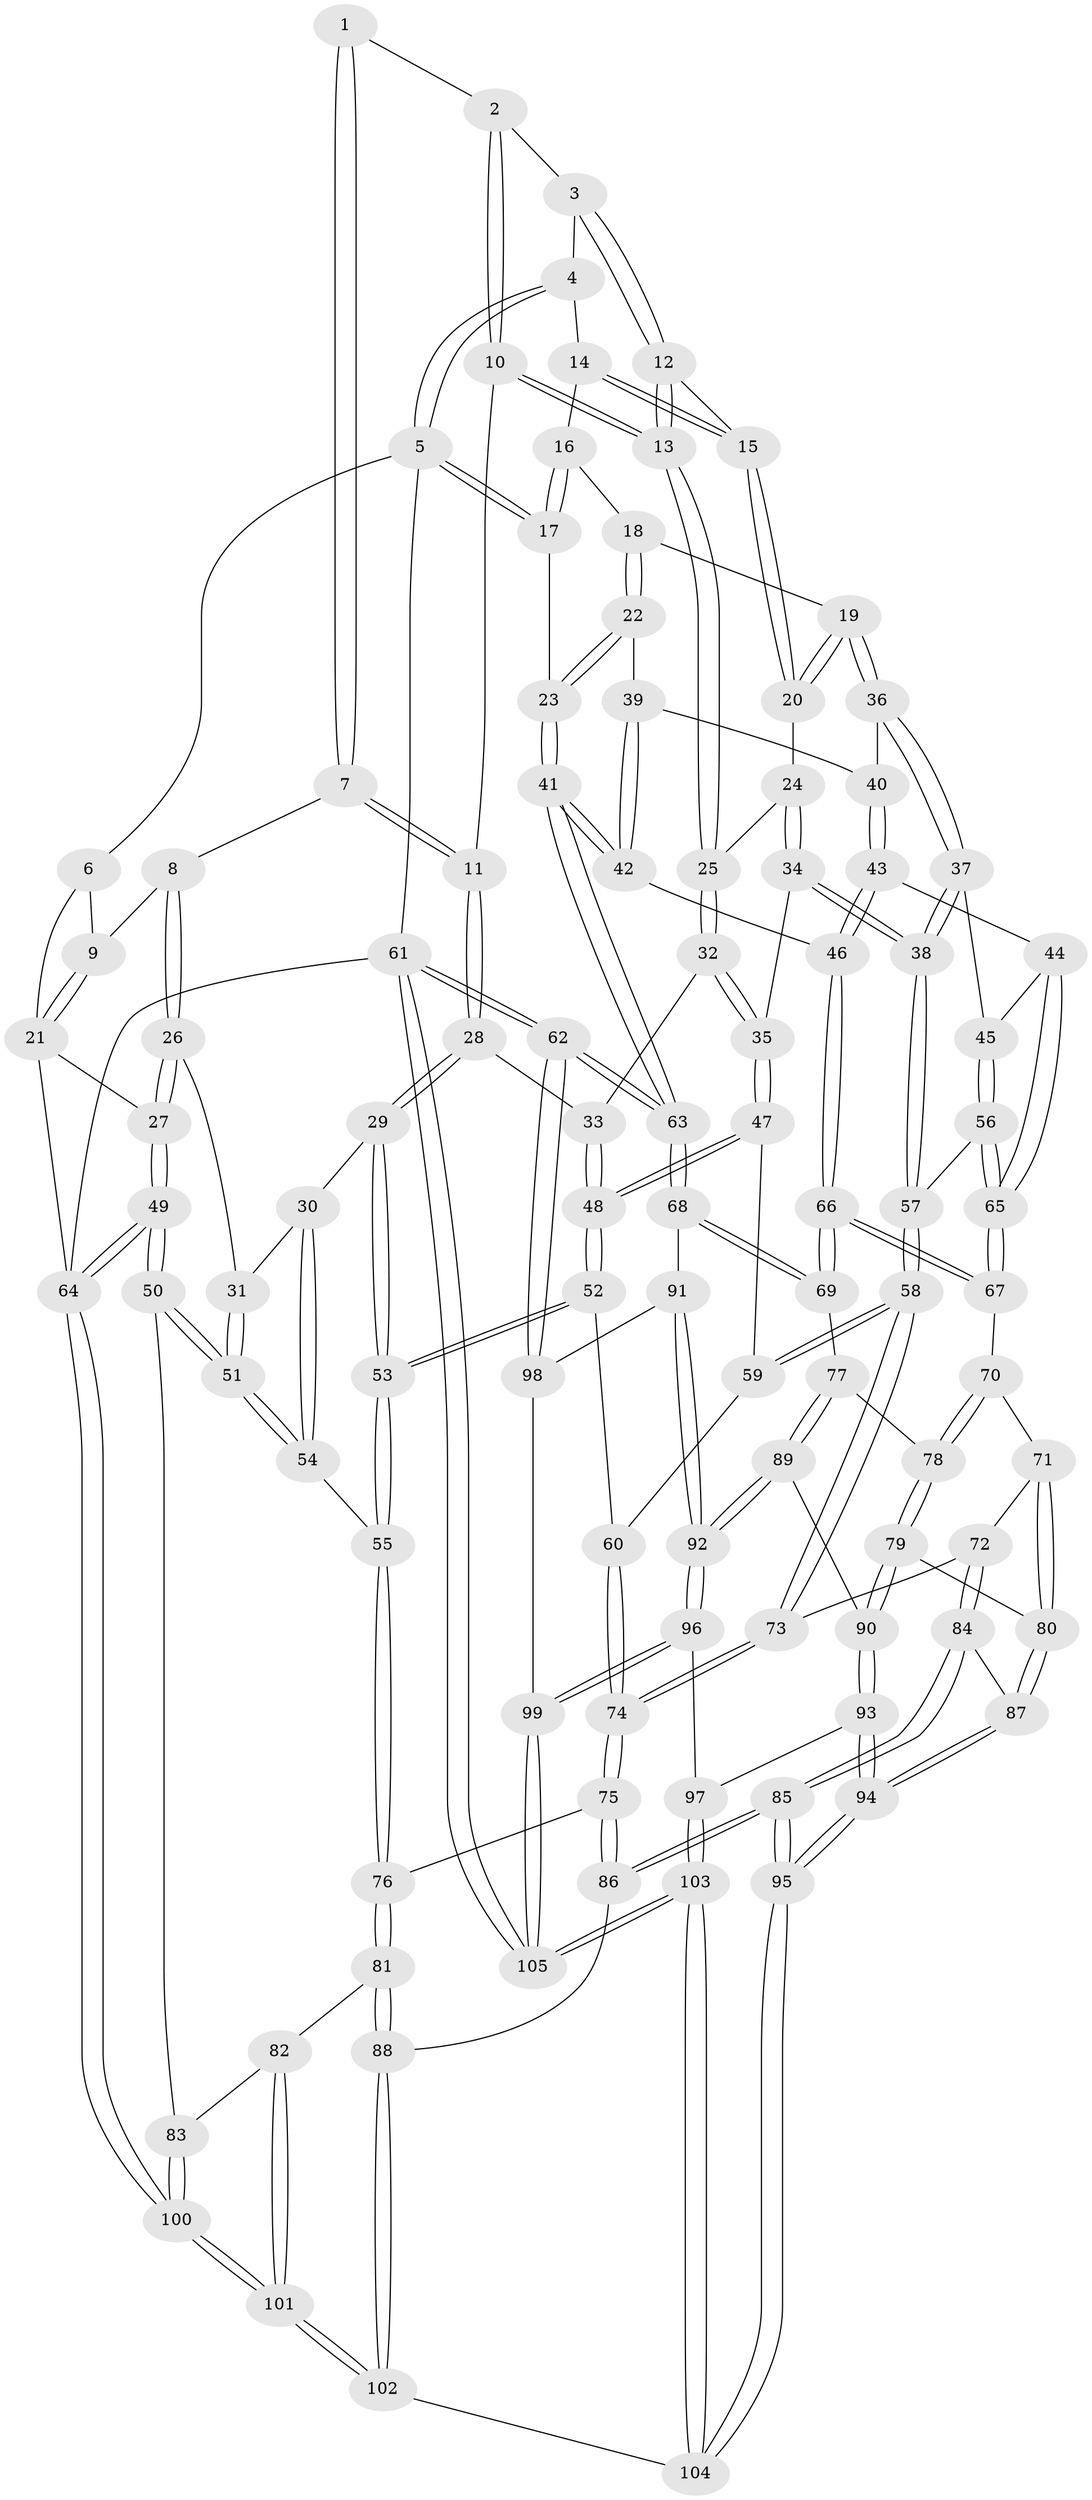 // Generated by graph-tools (version 1.1) at 2025/17/03/09/25 04:17:18]
// undirected, 105 vertices, 259 edges
graph export_dot {
graph [start="1"]
  node [color=gray90,style=filled];
  1 [pos="+0.4141880406751086+0"];
  2 [pos="+0.4401555228148676+0"];
  3 [pos="+0.5100548616186654+0"];
  4 [pos="+0.5274536427777166+0"];
  5 [pos="+1+0"];
  6 [pos="+0.10452540000337848+0"];
  7 [pos="+0.20323163198052746+0.28954085797509965"];
  8 [pos="+0.1923952092324793+0.2903889484034323"];
  9 [pos="+0.07920552039160059+0.2188612724333965"];
  10 [pos="+0.41928608203803286+0.35720251269047393"];
  11 [pos="+0.2042219566061441+0.29050345955426954"];
  12 [pos="+0.5007770345436089+0.34330699747812427"];
  13 [pos="+0.4502883226303129+0.382062398594445"];
  14 [pos="+0.5818643786725415+0.06740593331438297"];
  15 [pos="+0.665904060782622+0.3223533797955536"];
  16 [pos="+0.7536695915706522+0.1467843332191806"];
  17 [pos="+1+0"];
  18 [pos="+0.8733097774214358+0.2809747999211365"];
  19 [pos="+0.7153059968916604+0.3627221012287034"];
  20 [pos="+0.7061653771754153+0.35791389882072683"];
  21 [pos="+0+0.21653837760740796"];
  22 [pos="+1+0.2621456657246196"];
  23 [pos="+1+0.13094999378605135"];
  24 [pos="+0.5433926129222023+0.4547467619728849"];
  25 [pos="+0.4505765516336481+0.38659838299473137"];
  26 [pos="+0.11374915639101535+0.3860834526940934"];
  27 [pos="+0+0.40651893385447424"];
  28 [pos="+0.2815548373817576+0.49550189937450556"];
  29 [pos="+0.2792902184233858+0.4986910404803204"];
  30 [pos="+0.2626208663368983+0.5122760649721237"];
  31 [pos="+0.0948697360994012+0.5002788550617663"];
  32 [pos="+0.41107090346631+0.4722212997066436"];
  33 [pos="+0.3389767643176773+0.49874653741089175"];
  34 [pos="+0.5601567501140291+0.5215997406582504"];
  35 [pos="+0.4689035599909302+0.5564235168912961"];
  36 [pos="+0.7213720279276252+0.421450241792494"];
  37 [pos="+0.6852116320376073+0.5058357634670929"];
  38 [pos="+0.618136223639194+0.5507287326727347"];
  39 [pos="+0.9557423385418302+0.4247432541281787"];
  40 [pos="+0.8339087675532374+0.5037184263975667"];
  41 [pos="+1+0.7062599312649296"];
  42 [pos="+0.9389130065671354+0.6049280495868711"];
  43 [pos="+0.8495171198884816+0.588119884754296"];
  44 [pos="+0.7976930742001117+0.6140167220087265"];
  45 [pos="+0.7295920923838953+0.5653260344890562"];
  46 [pos="+0.9108438757775096+0.6098048562124636"];
  47 [pos="+0.46325024496001327+0.5856904712461575"];
  48 [pos="+0.37992658116906036+0.6180539107727464"];
  49 [pos="+0+0.7243292541405488"];
  50 [pos="+0+0.7036279959625965"];
  51 [pos="+0+0.6914134609791374"];
  52 [pos="+0.34597313366117294+0.6655870526151687"];
  53 [pos="+0.3328679629112443+0.6700420289355888"];
  54 [pos="+0.16845715449020499+0.6754463072212215"];
  55 [pos="+0.27220018009449454+0.713958467090975"];
  56 [pos="+0.6801147390701727+0.6568888934897695"];
  57 [pos="+0.6084653698628366+0.6521020732386041"];
  58 [pos="+0.5721768534048877+0.6947757115382444"];
  59 [pos="+0.47982138443639805+0.613328995712219"];
  60 [pos="+0.4182601856930188+0.700593512652994"];
  61 [pos="+1+1"];
  62 [pos="+1+1"];
  63 [pos="+1+0.7769635391429445"];
  64 [pos="+0+1"];
  65 [pos="+0.7626038516131339+0.6877771655041426"];
  66 [pos="+0.867220165907311+0.7660827294474456"];
  67 [pos="+0.7682533586719141+0.7127703142317385"];
  68 [pos="+1+0.8060110453763702"];
  69 [pos="+0.8741186477950983+0.7772475337701209"];
  70 [pos="+0.7253534308608063+0.7620363509816036"];
  71 [pos="+0.6699901745775488+0.7710850309439633"];
  72 [pos="+0.6215609621626024+0.7676689608609044"];
  73 [pos="+0.5668964288636276+0.72421655908333"];
  74 [pos="+0.4902800254027461+0.7794138898672164"];
  75 [pos="+0.48542613751042296+0.788877119097602"];
  76 [pos="+0.2895595545893901+0.7601424214996477"];
  77 [pos="+0.8393150935076455+0.834266204429142"];
  78 [pos="+0.7462488449343415+0.8253562103799686"];
  79 [pos="+0.727536426360932+0.8602512503765357"];
  80 [pos="+0.7008603265347598+0.8617211970169323"];
  81 [pos="+0.2915475512762142+0.8838478657342163"];
  82 [pos="+0.26052608750316864+0.8979055495716749"];
  83 [pos="+0.1823403246004646+0.8750441175429317"];
  84 [pos="+0.6313051864316794+0.8575674651690183"];
  85 [pos="+0.5244785594158233+0.9375605693615405"];
  86 [pos="+0.47108618269695574+0.8747842481788094"];
  87 [pos="+0.666616775860108+0.8765710669837834"];
  88 [pos="+0.3420978142176951+0.9068503224528119"];
  89 [pos="+0.8376978334568265+0.8561340304101794"];
  90 [pos="+0.7457954767998555+0.890413534079089"];
  91 [pos="+0.9389031835229793+0.8918111459373209"];
  92 [pos="+0.8489983127951696+0.9074217471640074"];
  93 [pos="+0.7493099128140647+0.9347947898683323"];
  94 [pos="+0.6763408194859607+0.9630273710886399"];
  95 [pos="+0.5765564655424311+1"];
  96 [pos="+0.8431122026673391+0.9310986919861157"];
  97 [pos="+0.7836793946974022+0.9518204301463136"];
  98 [pos="+0.935843881459411+0.9324891284594712"];
  99 [pos="+0.881815765578456+0.98079264650889"];
  100 [pos="+0+1"];
  101 [pos="+0+1"];
  102 [pos="+0.39936830084405317+1"];
  103 [pos="+0.7577726550124453+1"];
  104 [pos="+0.5723353704589839+1"];
  105 [pos="+1+1"];
  1 -- 2;
  1 -- 7;
  1 -- 7;
  2 -- 3;
  2 -- 10;
  2 -- 10;
  3 -- 4;
  3 -- 12;
  3 -- 12;
  4 -- 5;
  4 -- 5;
  4 -- 14;
  5 -- 6;
  5 -- 17;
  5 -- 17;
  5 -- 61;
  6 -- 9;
  6 -- 21;
  7 -- 8;
  7 -- 11;
  7 -- 11;
  8 -- 9;
  8 -- 26;
  8 -- 26;
  9 -- 21;
  9 -- 21;
  10 -- 11;
  10 -- 13;
  10 -- 13;
  11 -- 28;
  11 -- 28;
  12 -- 13;
  12 -- 13;
  12 -- 15;
  13 -- 25;
  13 -- 25;
  14 -- 15;
  14 -- 15;
  14 -- 16;
  15 -- 20;
  15 -- 20;
  16 -- 17;
  16 -- 17;
  16 -- 18;
  17 -- 23;
  18 -- 19;
  18 -- 22;
  18 -- 22;
  19 -- 20;
  19 -- 20;
  19 -- 36;
  19 -- 36;
  20 -- 24;
  21 -- 27;
  21 -- 64;
  22 -- 23;
  22 -- 23;
  22 -- 39;
  23 -- 41;
  23 -- 41;
  24 -- 25;
  24 -- 34;
  24 -- 34;
  25 -- 32;
  25 -- 32;
  26 -- 27;
  26 -- 27;
  26 -- 31;
  27 -- 49;
  27 -- 49;
  28 -- 29;
  28 -- 29;
  28 -- 33;
  29 -- 30;
  29 -- 53;
  29 -- 53;
  30 -- 31;
  30 -- 54;
  30 -- 54;
  31 -- 51;
  31 -- 51;
  32 -- 33;
  32 -- 35;
  32 -- 35;
  33 -- 48;
  33 -- 48;
  34 -- 35;
  34 -- 38;
  34 -- 38;
  35 -- 47;
  35 -- 47;
  36 -- 37;
  36 -- 37;
  36 -- 40;
  37 -- 38;
  37 -- 38;
  37 -- 45;
  38 -- 57;
  38 -- 57;
  39 -- 40;
  39 -- 42;
  39 -- 42;
  40 -- 43;
  40 -- 43;
  41 -- 42;
  41 -- 42;
  41 -- 63;
  41 -- 63;
  42 -- 46;
  43 -- 44;
  43 -- 46;
  43 -- 46;
  44 -- 45;
  44 -- 65;
  44 -- 65;
  45 -- 56;
  45 -- 56;
  46 -- 66;
  46 -- 66;
  47 -- 48;
  47 -- 48;
  47 -- 59;
  48 -- 52;
  48 -- 52;
  49 -- 50;
  49 -- 50;
  49 -- 64;
  49 -- 64;
  50 -- 51;
  50 -- 51;
  50 -- 83;
  51 -- 54;
  51 -- 54;
  52 -- 53;
  52 -- 53;
  52 -- 60;
  53 -- 55;
  53 -- 55;
  54 -- 55;
  55 -- 76;
  55 -- 76;
  56 -- 57;
  56 -- 65;
  56 -- 65;
  57 -- 58;
  57 -- 58;
  58 -- 59;
  58 -- 59;
  58 -- 73;
  58 -- 73;
  59 -- 60;
  60 -- 74;
  60 -- 74;
  61 -- 62;
  61 -- 62;
  61 -- 105;
  61 -- 105;
  61 -- 64;
  62 -- 63;
  62 -- 63;
  62 -- 98;
  62 -- 98;
  63 -- 68;
  63 -- 68;
  64 -- 100;
  64 -- 100;
  65 -- 67;
  65 -- 67;
  66 -- 67;
  66 -- 67;
  66 -- 69;
  66 -- 69;
  67 -- 70;
  68 -- 69;
  68 -- 69;
  68 -- 91;
  69 -- 77;
  70 -- 71;
  70 -- 78;
  70 -- 78;
  71 -- 72;
  71 -- 80;
  71 -- 80;
  72 -- 73;
  72 -- 84;
  72 -- 84;
  73 -- 74;
  73 -- 74;
  74 -- 75;
  74 -- 75;
  75 -- 76;
  75 -- 86;
  75 -- 86;
  76 -- 81;
  76 -- 81;
  77 -- 78;
  77 -- 89;
  77 -- 89;
  78 -- 79;
  78 -- 79;
  79 -- 80;
  79 -- 90;
  79 -- 90;
  80 -- 87;
  80 -- 87;
  81 -- 82;
  81 -- 88;
  81 -- 88;
  82 -- 83;
  82 -- 101;
  82 -- 101;
  83 -- 100;
  83 -- 100;
  84 -- 85;
  84 -- 85;
  84 -- 87;
  85 -- 86;
  85 -- 86;
  85 -- 95;
  85 -- 95;
  86 -- 88;
  87 -- 94;
  87 -- 94;
  88 -- 102;
  88 -- 102;
  89 -- 90;
  89 -- 92;
  89 -- 92;
  90 -- 93;
  90 -- 93;
  91 -- 92;
  91 -- 92;
  91 -- 98;
  92 -- 96;
  92 -- 96;
  93 -- 94;
  93 -- 94;
  93 -- 97;
  94 -- 95;
  94 -- 95;
  95 -- 104;
  95 -- 104;
  96 -- 97;
  96 -- 99;
  96 -- 99;
  97 -- 103;
  97 -- 103;
  98 -- 99;
  99 -- 105;
  99 -- 105;
  100 -- 101;
  100 -- 101;
  101 -- 102;
  101 -- 102;
  102 -- 104;
  103 -- 104;
  103 -- 104;
  103 -- 105;
  103 -- 105;
}
